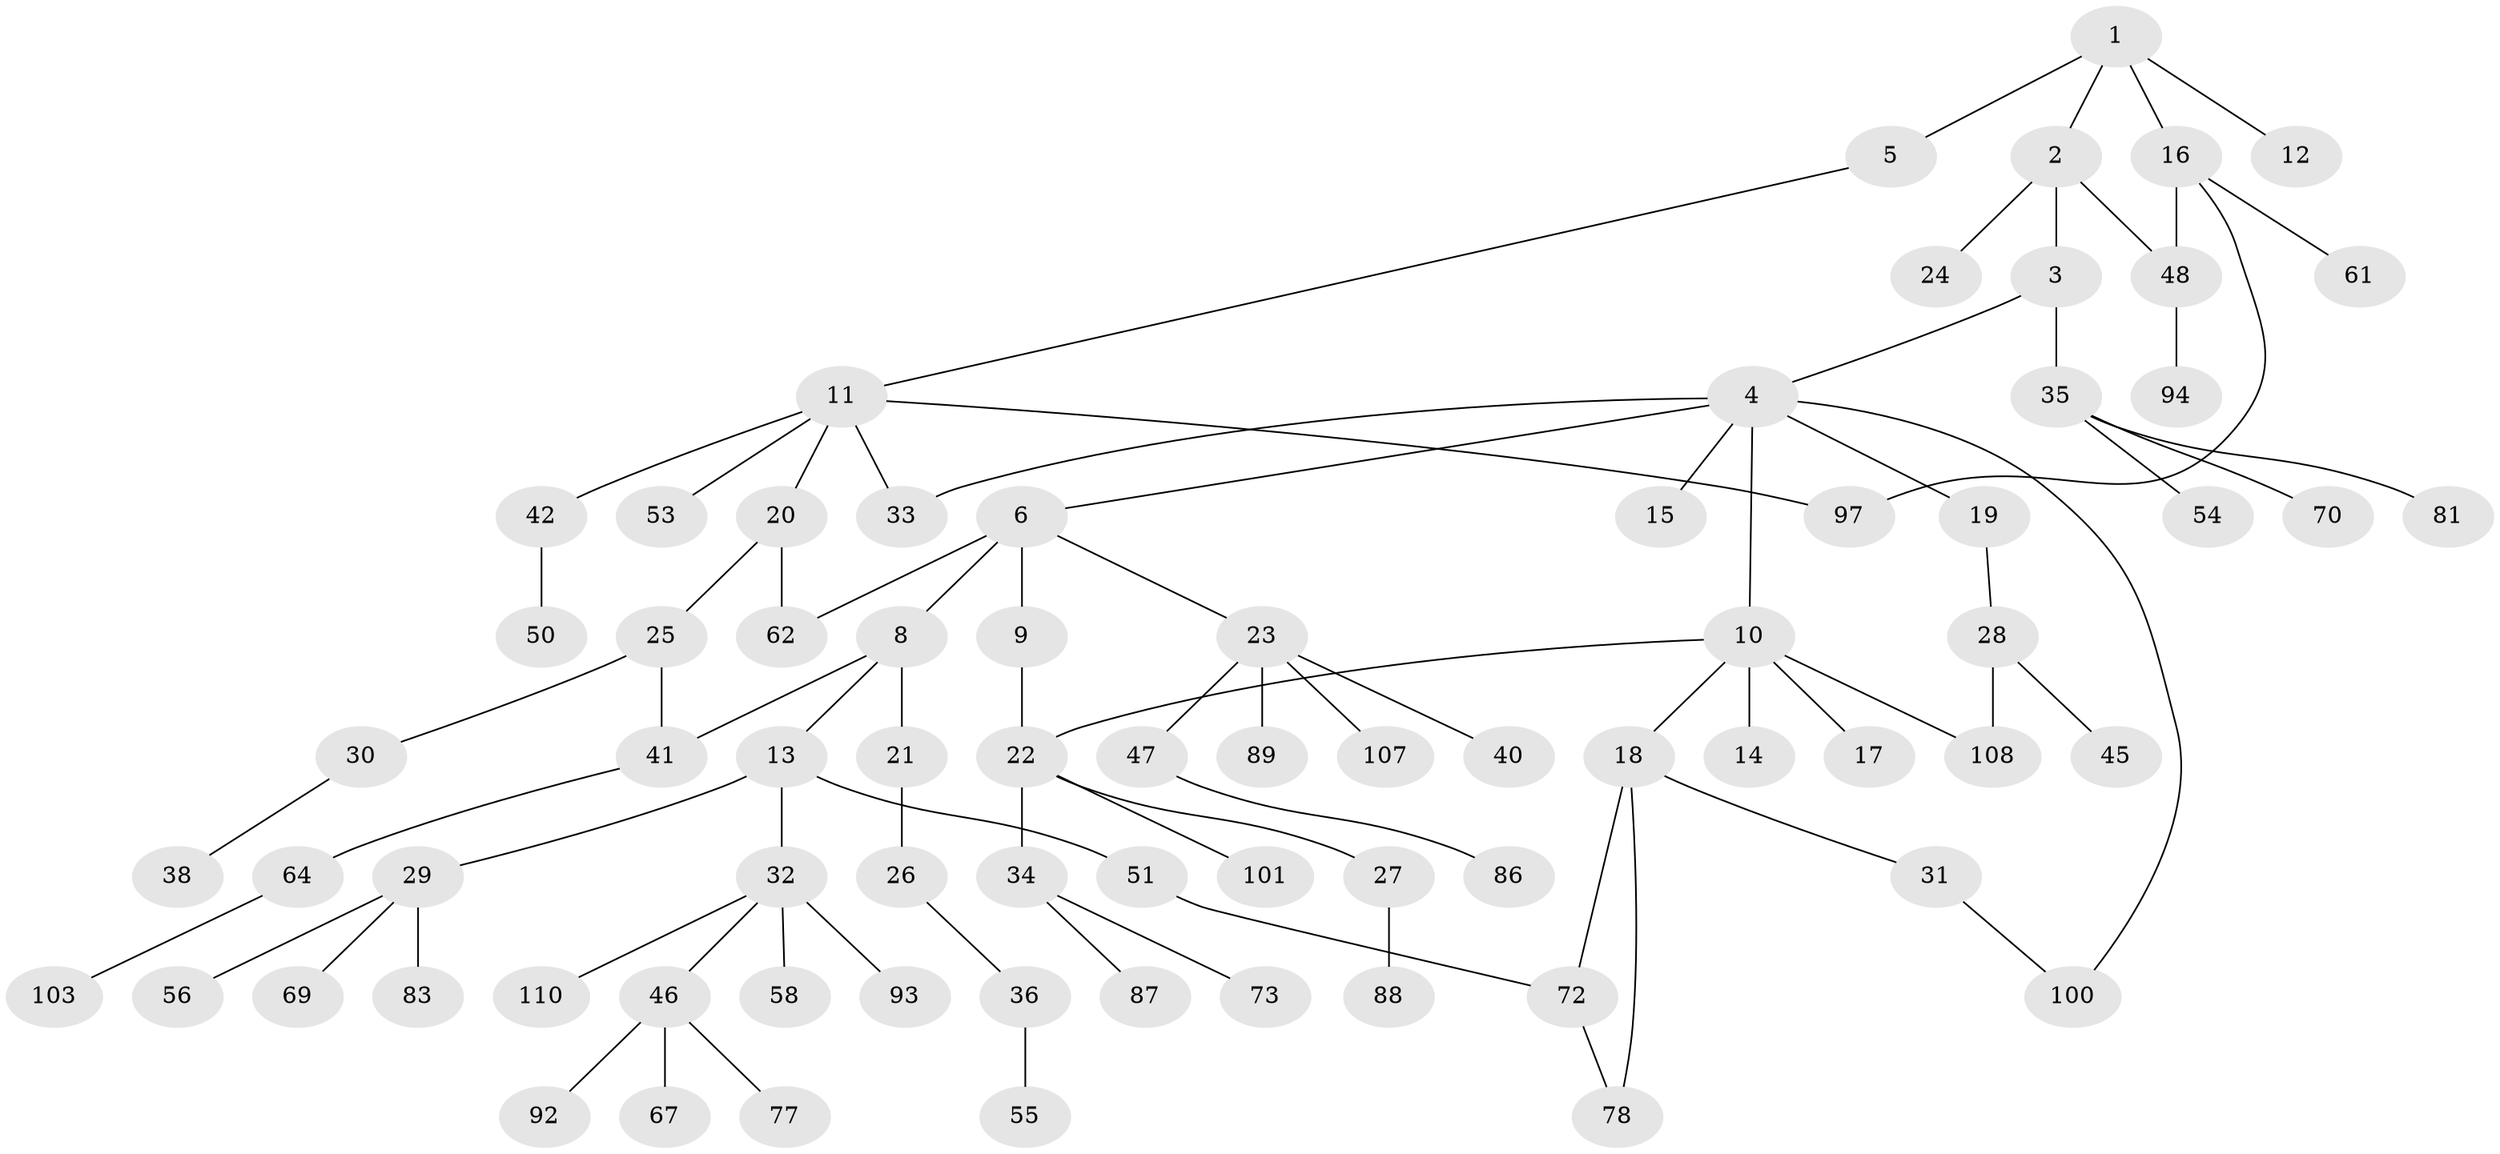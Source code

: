 // Generated by graph-tools (version 1.1) at 2025/23/03/03/25 07:23:30]
// undirected, 76 vertices, 85 edges
graph export_dot {
graph [start="1"]
  node [color=gray90,style=filled];
  1 [super="+75"];
  2 [super="+71"];
  3;
  4 [super="+7"];
  5;
  6;
  8 [super="+80"];
  9 [super="+98"];
  10 [super="+68"];
  11 [super="+52"];
  12 [super="+96"];
  13 [super="+60"];
  14 [super="+39"];
  15 [super="+109"];
  16 [super="+59"];
  17;
  18 [super="+65"];
  19 [super="+105"];
  20 [super="+43"];
  21;
  22;
  23 [super="+102"];
  24;
  25 [super="+44"];
  26;
  27 [super="+106"];
  28 [super="+112"];
  29 [super="+95"];
  30;
  31 [super="+79"];
  32 [super="+37"];
  33 [super="+85"];
  34 [super="+63"];
  35 [super="+84"];
  36;
  38;
  40;
  41 [super="+104"];
  42;
  45;
  46 [super="+57"];
  47 [super="+49"];
  48 [super="+82"];
  50 [super="+99"];
  51 [super="+66"];
  53;
  54;
  55;
  56;
  58;
  61 [super="+76"];
  62 [super="+111"];
  64 [super="+91"];
  67;
  69;
  70 [super="+74"];
  72 [super="+90"];
  73;
  77;
  78;
  81;
  83;
  86;
  87;
  88;
  89;
  92;
  93;
  94;
  97;
  100;
  101;
  103;
  107;
  108;
  110;
  1 -- 2;
  1 -- 5;
  1 -- 12;
  1 -- 16;
  2 -- 3;
  2 -- 24;
  2 -- 48;
  3 -- 4;
  3 -- 35;
  4 -- 6;
  4 -- 10;
  4 -- 100;
  4 -- 19;
  4 -- 15;
  4 -- 33;
  5 -- 11;
  6 -- 8;
  6 -- 9;
  6 -- 23;
  6 -- 62;
  8 -- 13;
  8 -- 21;
  8 -- 41 [weight=2];
  9 -- 22;
  10 -- 14;
  10 -- 17;
  10 -- 18 [weight=2];
  10 -- 22;
  10 -- 108;
  11 -- 20;
  11 -- 33;
  11 -- 42;
  11 -- 53;
  11 -- 97;
  13 -- 29;
  13 -- 32;
  13 -- 51;
  16 -- 48;
  16 -- 61;
  16 -- 97;
  18 -- 31;
  18 -- 72;
  18 -- 78;
  19 -- 28;
  20 -- 25;
  20 -- 62;
  21 -- 26;
  22 -- 27;
  22 -- 34;
  22 -- 101;
  23 -- 40;
  23 -- 47;
  23 -- 89;
  23 -- 107;
  25 -- 30;
  25 -- 41;
  26 -- 36;
  27 -- 88;
  28 -- 45;
  28 -- 108;
  29 -- 56;
  29 -- 69;
  29 -- 83;
  30 -- 38;
  31 -- 100;
  32 -- 58;
  32 -- 46;
  32 -- 93;
  32 -- 110;
  34 -- 73;
  34 -- 87;
  35 -- 54;
  35 -- 70;
  35 -- 81;
  36 -- 55;
  41 -- 64;
  42 -- 50;
  46 -- 67;
  46 -- 92;
  46 -- 77;
  47 -- 86;
  48 -- 94;
  51 -- 72;
  64 -- 103;
  72 -- 78;
}
